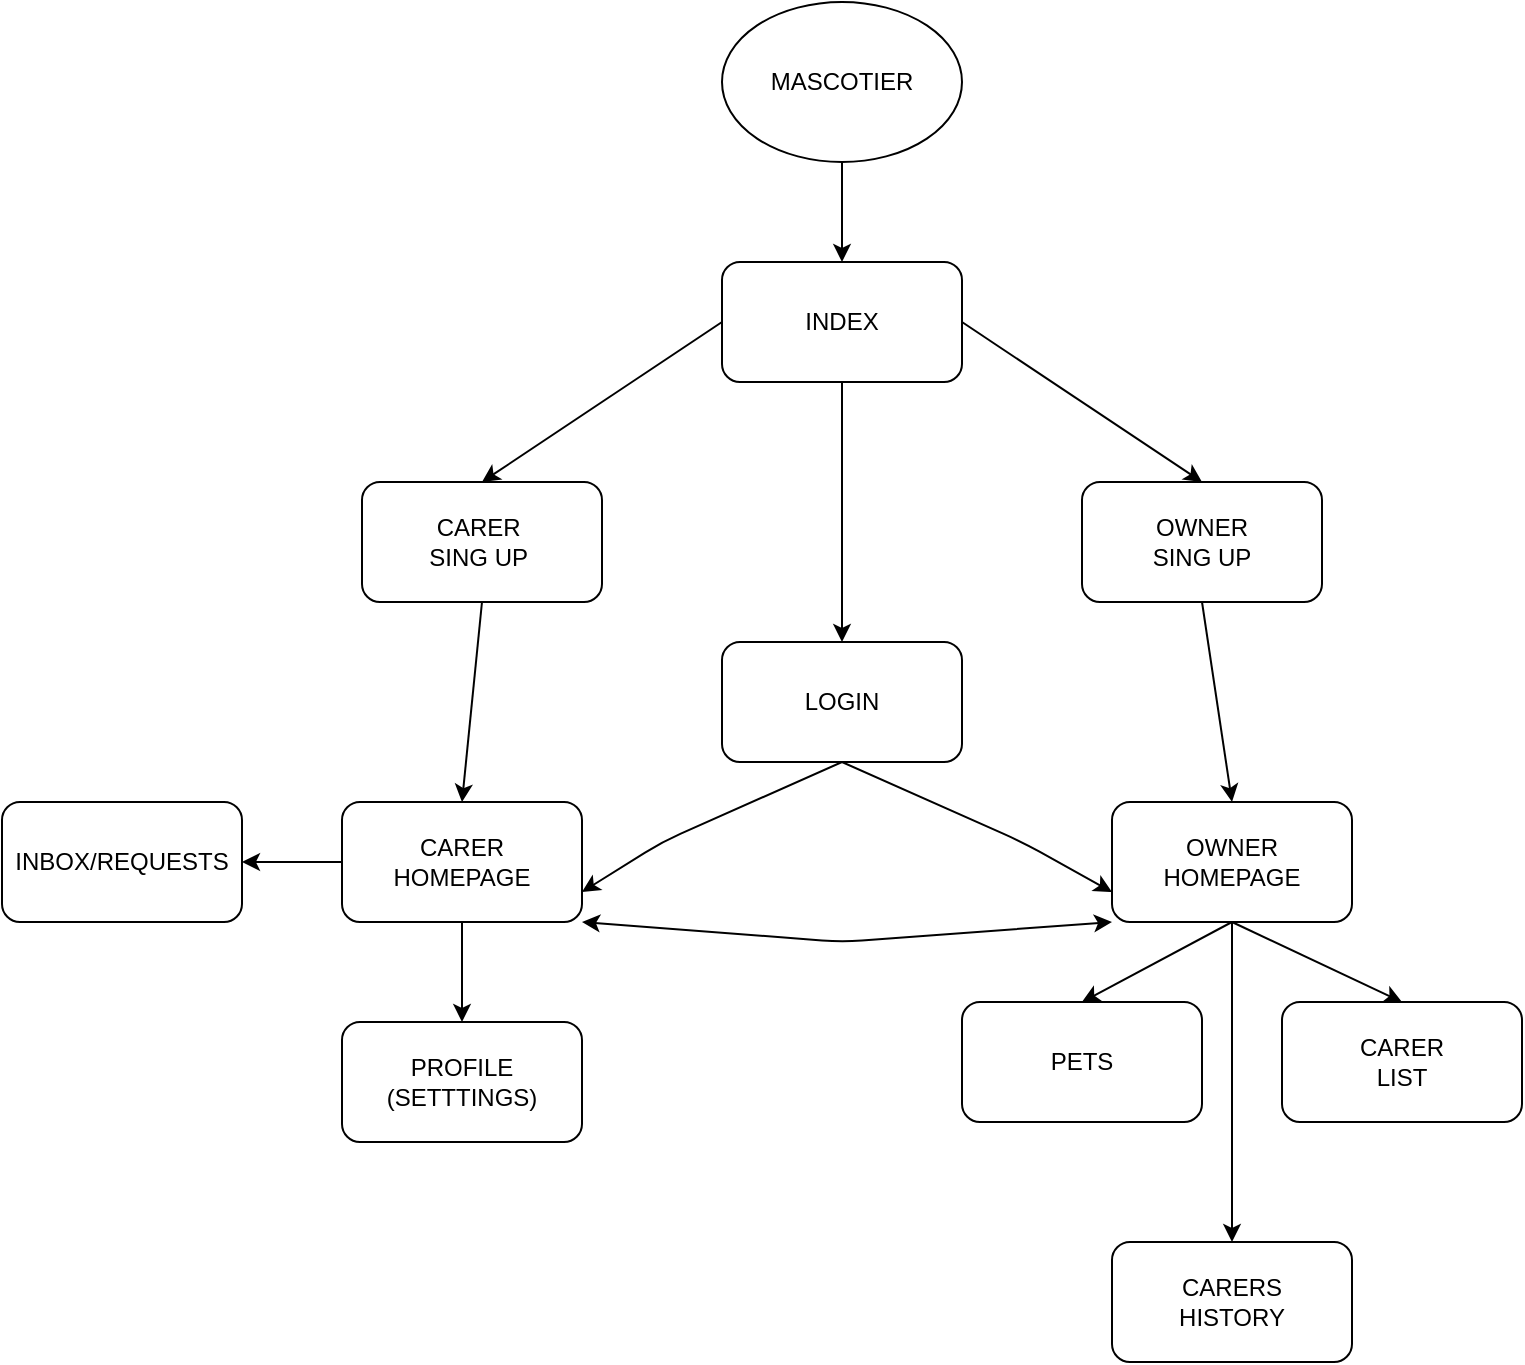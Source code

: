 <mxfile>
    <diagram id="RWnh-zX83HovCeuKFDDC" name="Page-1">
        <mxGraphModel dx="2300" dy="779" grid="1" gridSize="10" guides="1" tooltips="1" connect="1" arrows="1" fold="1" page="1" pageScale="1" pageWidth="850" pageHeight="1100" math="0" shadow="0">
            <root>
                <mxCell id="0"/>
                <mxCell id="1" parent="0"/>
                <mxCell id="17" style="edgeStyle=none;html=1;exitX=1;exitY=0.5;exitDx=0;exitDy=0;entryX=0.5;entryY=0;entryDx=0;entryDy=0;" parent="1" source="2" target="11" edge="1">
                    <mxGeometry relative="1" as="geometry"/>
                </mxCell>
                <mxCell id="18" style="edgeStyle=none;html=1;exitX=0;exitY=0.5;exitDx=0;exitDy=0;entryX=0.5;entryY=0;entryDx=0;entryDy=0;" parent="1" source="2" target="10" edge="1">
                    <mxGeometry relative="1" as="geometry">
                        <mxPoint x="270" y="270" as="sourcePoint"/>
                    </mxGeometry>
                </mxCell>
                <mxCell id="26" style="edgeStyle=none;html=1;exitX=0.5;exitY=1;exitDx=0;exitDy=0;entryX=0.5;entryY=0;entryDx=0;entryDy=0;startArrow=none;startFill=0;" parent="1" source="2" target="27" edge="1">
                    <mxGeometry relative="1" as="geometry">
                        <mxPoint x="320" y="400" as="targetPoint"/>
                    </mxGeometry>
                </mxCell>
                <mxCell id="2" value="INDEX" style="rounded=1;whiteSpace=wrap;html=1;" parent="1" vertex="1">
                    <mxGeometry x="340" y="210" width="120" height="60" as="geometry"/>
                </mxCell>
                <mxCell id="16" style="edgeStyle=none;html=1;exitX=0.5;exitY=1;exitDx=0;exitDy=0;entryX=0.5;entryY=0;entryDx=0;entryDy=0;" parent="1" source="6" target="2" edge="1">
                    <mxGeometry relative="1" as="geometry"/>
                </mxCell>
                <mxCell id="6" value="MASCOTIER" style="ellipse;whiteSpace=wrap;html=1;" parent="1" vertex="1">
                    <mxGeometry x="340" y="80" width="120" height="80" as="geometry"/>
                </mxCell>
                <mxCell id="20" style="edgeStyle=none;html=1;exitX=0.5;exitY=1;exitDx=0;exitDy=0;entryX=0.5;entryY=0;entryDx=0;entryDy=0;" parent="1" source="10" target="13" edge="1">
                    <mxGeometry relative="1" as="geometry"/>
                </mxCell>
                <mxCell id="10" value="CARER&amp;nbsp;&lt;br&gt;SING UP&amp;nbsp;" style="rounded=1;whiteSpace=wrap;html=1;" parent="1" vertex="1">
                    <mxGeometry x="160" y="320" width="120" height="60" as="geometry"/>
                </mxCell>
                <mxCell id="19" style="edgeStyle=none;html=1;exitX=0.5;exitY=1;exitDx=0;exitDy=0;entryX=0.5;entryY=0;entryDx=0;entryDy=0;" parent="1" source="11" target="12" edge="1">
                    <mxGeometry relative="1" as="geometry"/>
                </mxCell>
                <mxCell id="11" value="OWNER&lt;br&gt;SING UP" style="rounded=1;whiteSpace=wrap;html=1;" parent="1" vertex="1">
                    <mxGeometry x="520" y="320" width="120" height="60" as="geometry"/>
                </mxCell>
                <mxCell id="35" style="edgeStyle=none;html=1;exitX=0.5;exitY=1;exitDx=0;exitDy=0;entryX=0.5;entryY=0;entryDx=0;entryDy=0;startArrow=none;startFill=0;" parent="1" source="12" target="24" edge="1">
                    <mxGeometry relative="1" as="geometry"/>
                </mxCell>
                <mxCell id="36" style="edgeStyle=none;html=1;exitX=0.5;exitY=1;exitDx=0;exitDy=0;entryX=0.5;entryY=0;entryDx=0;entryDy=0;startArrow=none;startFill=0;" parent="1" source="12" target="14" edge="1">
                    <mxGeometry relative="1" as="geometry"/>
                </mxCell>
                <mxCell id="0EZiN12WEB63oS4ABnIR-39" style="edgeStyle=orthogonalEdgeStyle;rounded=0;orthogonalLoop=1;jettySize=auto;html=1;entryX=0.5;entryY=0;entryDx=0;entryDy=0;" parent="1" source="12" target="0EZiN12WEB63oS4ABnIR-38" edge="1">
                    <mxGeometry relative="1" as="geometry">
                        <mxPoint x="780" y="570" as="targetPoint"/>
                    </mxGeometry>
                </mxCell>
                <mxCell id="12" value="OWNER&lt;br&gt;HOMEPAGE" style="rounded=1;whiteSpace=wrap;html=1;" parent="1" vertex="1">
                    <mxGeometry x="535" y="480" width="120" height="60" as="geometry"/>
                </mxCell>
                <mxCell id="25" style="edgeStyle=none;html=1;exitX=1;exitY=1;exitDx=0;exitDy=0;entryX=0;entryY=1;entryDx=0;entryDy=0;startArrow=classic;startFill=1;" parent="1" source="13" target="12" edge="1">
                    <mxGeometry relative="1" as="geometry">
                        <Array as="points">
                            <mxPoint x="400" y="550"/>
                        </Array>
                    </mxGeometry>
                </mxCell>
                <mxCell id="33" style="edgeStyle=none;html=1;exitX=0.5;exitY=1;exitDx=0;exitDy=0;entryX=0.5;entryY=0;entryDx=0;entryDy=0;startArrow=none;startFill=0;" parent="1" source="13" target="32" edge="1">
                    <mxGeometry relative="1" as="geometry"/>
                </mxCell>
                <mxCell id="37" style="edgeStyle=none;html=1;exitX=0;exitY=0.5;exitDx=0;exitDy=0;" edge="1" parent="1" source="13">
                    <mxGeometry relative="1" as="geometry">
                        <mxPoint x="100" y="510" as="targetPoint"/>
                    </mxGeometry>
                </mxCell>
                <mxCell id="13" value="CARER&lt;br&gt;HOMEPAGE" style="rounded=1;whiteSpace=wrap;html=1;" parent="1" vertex="1">
                    <mxGeometry x="150" y="480" width="120" height="60" as="geometry"/>
                </mxCell>
                <mxCell id="14" value="CARER&lt;br&gt;LIST" style="rounded=1;whiteSpace=wrap;html=1;" parent="1" vertex="1">
                    <mxGeometry x="620" y="580" width="120" height="60" as="geometry"/>
                </mxCell>
                <mxCell id="23" style="edgeStyle=none;html=1;exitX=0.5;exitY=1;exitDx=0;exitDy=0;entryX=1;entryY=0.75;entryDx=0;entryDy=0;" parent="1" source="27" target="13" edge="1">
                    <mxGeometry relative="1" as="geometry">
                        <Array as="points">
                            <mxPoint x="310" y="500"/>
                        </Array>
                        <mxPoint x="320" y="460" as="sourcePoint"/>
                    </mxGeometry>
                </mxCell>
                <mxCell id="24" value="PETS" style="rounded=1;whiteSpace=wrap;html=1;" parent="1" vertex="1">
                    <mxGeometry x="460" y="580" width="120" height="60" as="geometry"/>
                </mxCell>
                <mxCell id="29" style="edgeStyle=none;html=1;exitX=0.5;exitY=1;exitDx=0;exitDy=0;entryX=0;entryY=0.75;entryDx=0;entryDy=0;startArrow=none;startFill=0;" parent="1" source="27" target="12" edge="1">
                    <mxGeometry relative="1" as="geometry">
                        <Array as="points">
                            <mxPoint x="490" y="500"/>
                        </Array>
                    </mxGeometry>
                </mxCell>
                <mxCell id="27" value="LOGIN" style="rounded=1;whiteSpace=wrap;html=1;" parent="1" vertex="1">
                    <mxGeometry x="340" y="400" width="120" height="60" as="geometry"/>
                </mxCell>
                <mxCell id="32" value="PROFILE&lt;br&gt;(SETTTINGS)" style="rounded=1;whiteSpace=wrap;html=1;" parent="1" vertex="1">
                    <mxGeometry x="150" y="590" width="120" height="60" as="geometry"/>
                </mxCell>
                <mxCell id="0EZiN12WEB63oS4ABnIR-38" value="CARERS&lt;br&gt;HISTORY" style="rounded=1;whiteSpace=wrap;html=1;" parent="1" vertex="1">
                    <mxGeometry x="535" y="700" width="120" height="60" as="geometry"/>
                </mxCell>
                <mxCell id="38" value="INBOX/REQUESTS" style="rounded=1;whiteSpace=wrap;html=1;" vertex="1" parent="1">
                    <mxGeometry x="-20" y="480" width="120" height="60" as="geometry"/>
                </mxCell>
            </root>
        </mxGraphModel>
    </diagram>
</mxfile>